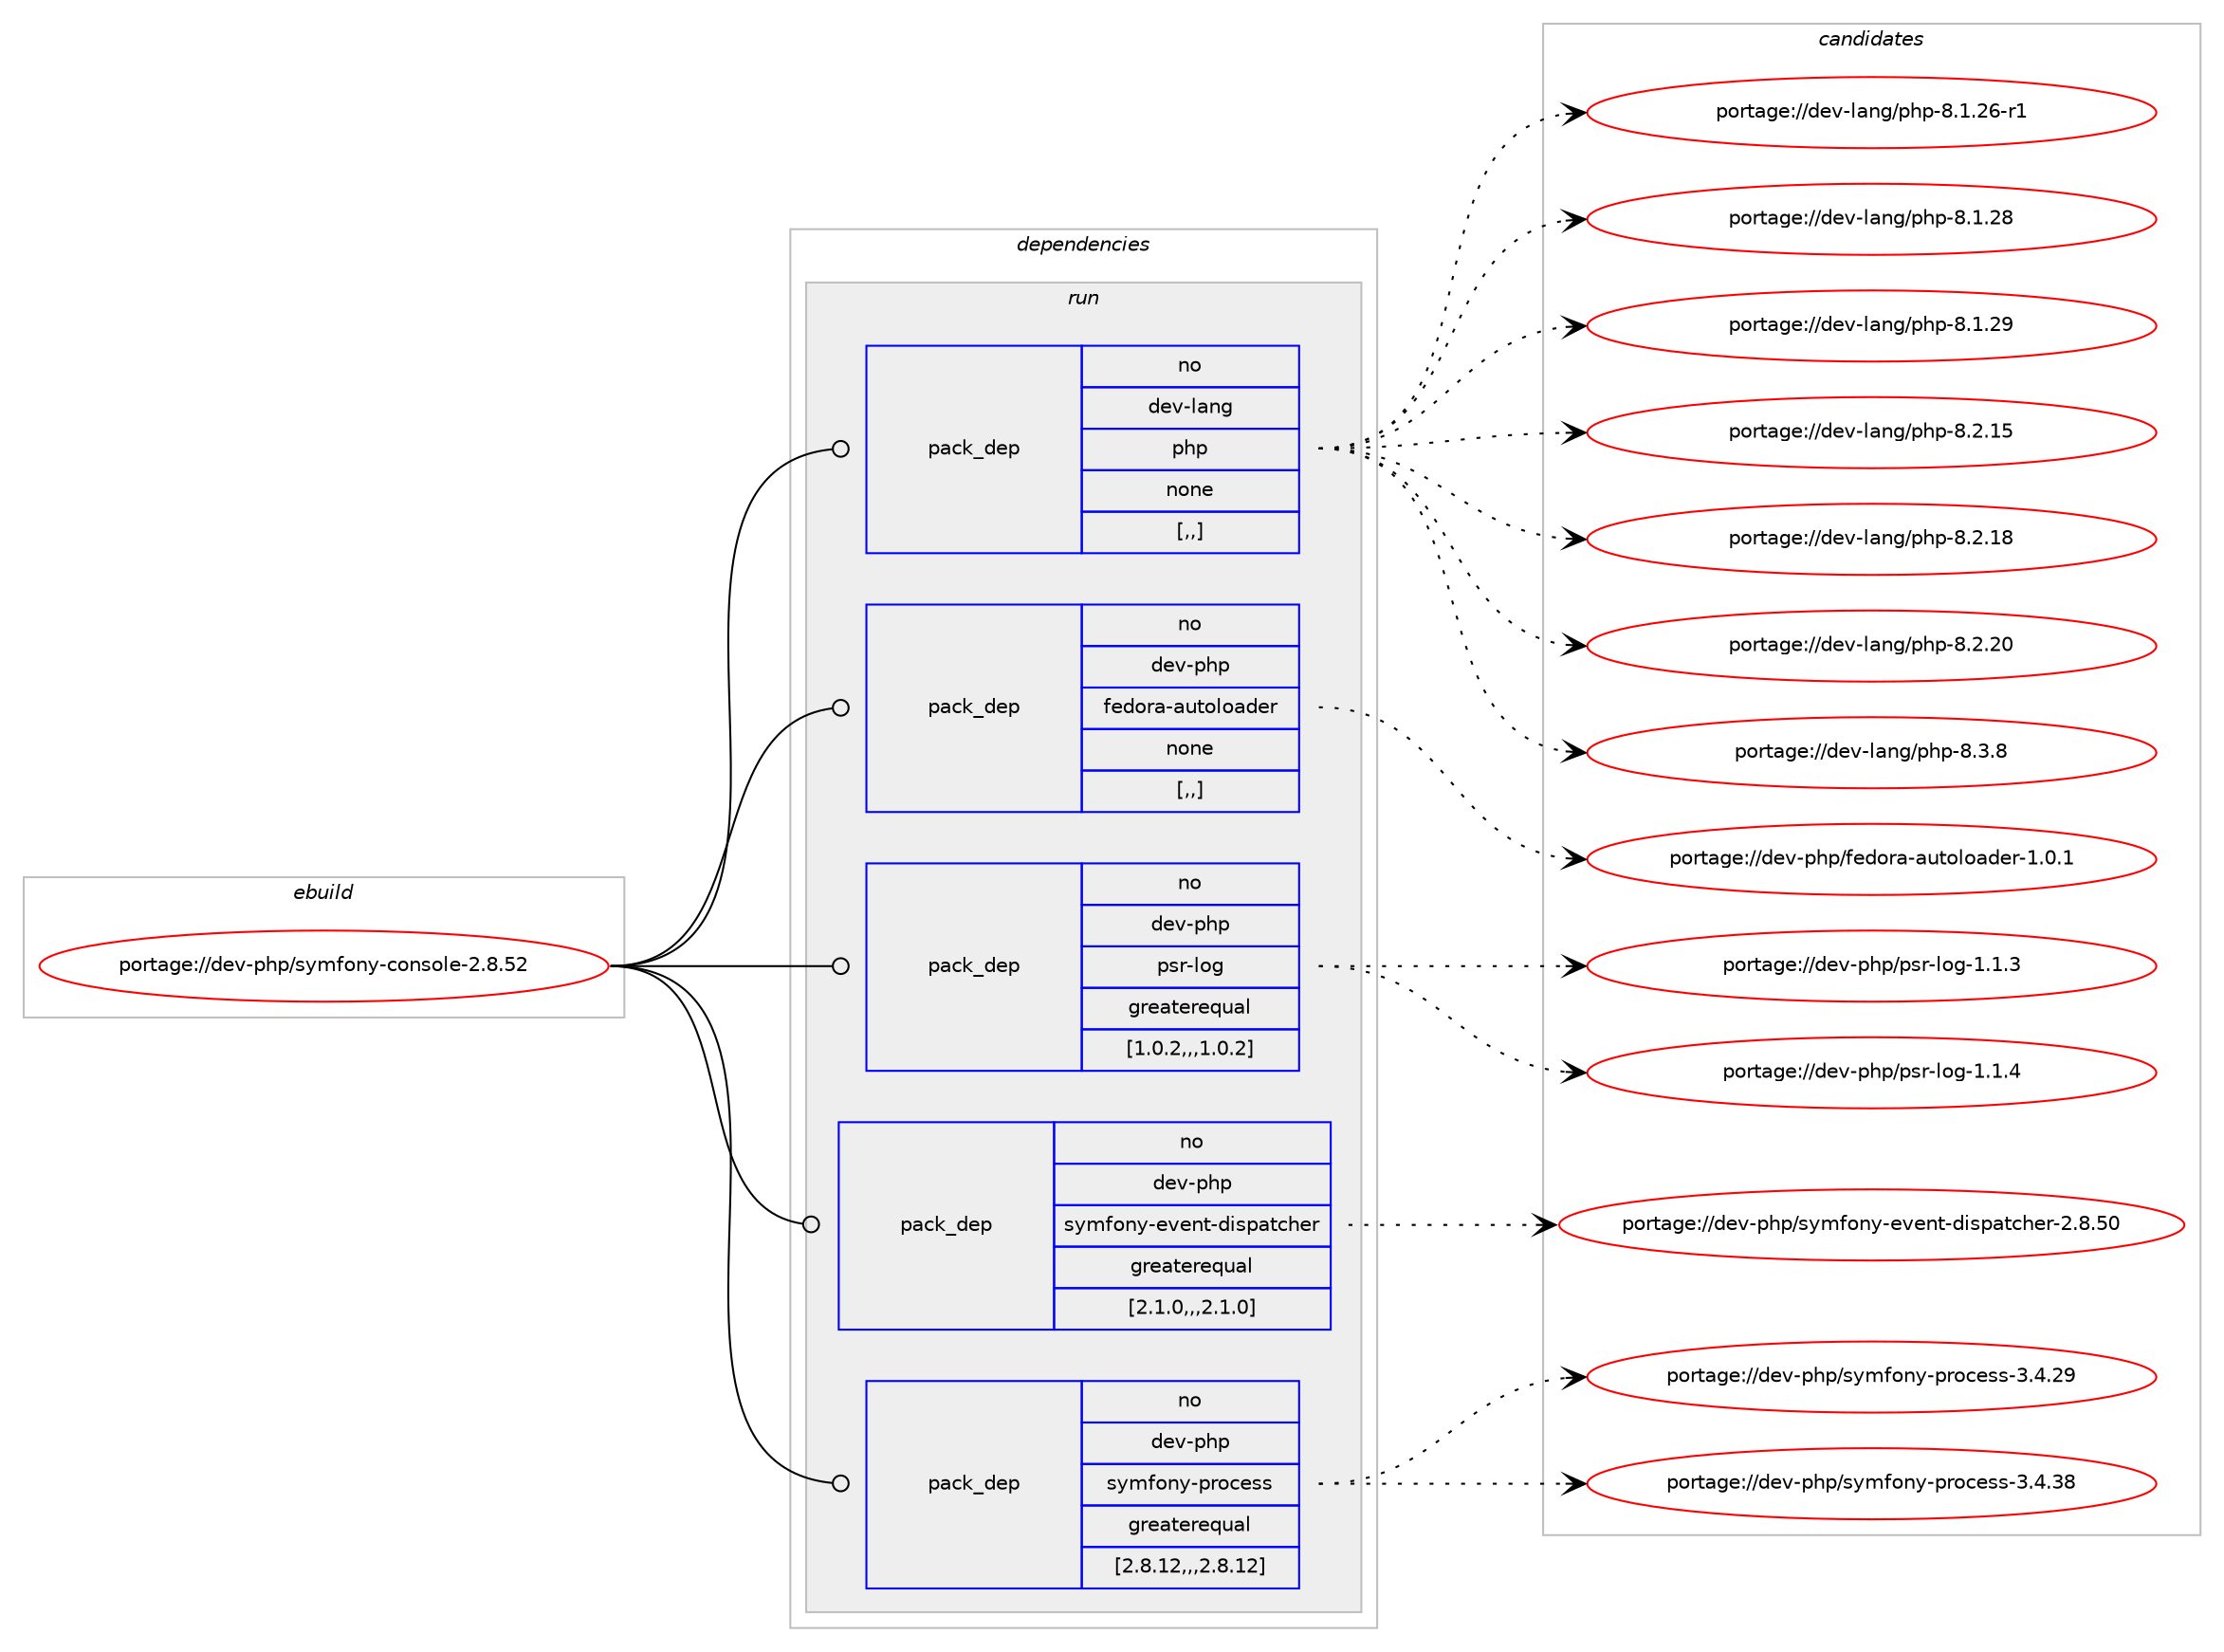 digraph prolog {

# *************
# Graph options
# *************

newrank=true;
concentrate=true;
compound=true;
graph [rankdir=LR,fontname=Helvetica,fontsize=10,ranksep=1.5];#, ranksep=2.5, nodesep=0.2];
edge  [arrowhead=vee];
node  [fontname=Helvetica,fontsize=10];

# **********
# The ebuild
# **********

subgraph cluster_leftcol {
color=gray;
rank=same;
label=<<i>ebuild</i>>;
id [label="portage://dev-php/symfony-console-2.8.52", color=red, width=4, href="../dev-php/symfony-console-2.8.52.svg"];
}

# ****************
# The dependencies
# ****************

subgraph cluster_midcol {
color=gray;
label=<<i>dependencies</i>>;
subgraph cluster_compile {
fillcolor="#eeeeee";
style=filled;
label=<<i>compile</i>>;
}
subgraph cluster_compileandrun {
fillcolor="#eeeeee";
style=filled;
label=<<i>compile and run</i>>;
}
subgraph cluster_run {
fillcolor="#eeeeee";
style=filled;
label=<<i>run</i>>;
subgraph pack106676 {
dependency137432 [label=<<TABLE BORDER="0" CELLBORDER="1" CELLSPACING="0" CELLPADDING="4" WIDTH="220"><TR><TD ROWSPAN="6" CELLPADDING="30">pack_dep</TD></TR><TR><TD WIDTH="110">no</TD></TR><TR><TD>dev-lang</TD></TR><TR><TD>php</TD></TR><TR><TD>none</TD></TR><TR><TD>[,,]</TD></TR></TABLE>>, shape=none, color=blue];
}
id:e -> dependency137432:w [weight=20,style="solid",arrowhead="odot"];
subgraph pack106677 {
dependency137433 [label=<<TABLE BORDER="0" CELLBORDER="1" CELLSPACING="0" CELLPADDING="4" WIDTH="220"><TR><TD ROWSPAN="6" CELLPADDING="30">pack_dep</TD></TR><TR><TD WIDTH="110">no</TD></TR><TR><TD>dev-php</TD></TR><TR><TD>fedora-autoloader</TD></TR><TR><TD>none</TD></TR><TR><TD>[,,]</TD></TR></TABLE>>, shape=none, color=blue];
}
id:e -> dependency137433:w [weight=20,style="solid",arrowhead="odot"];
subgraph pack106678 {
dependency137434 [label=<<TABLE BORDER="0" CELLBORDER="1" CELLSPACING="0" CELLPADDING="4" WIDTH="220"><TR><TD ROWSPAN="6" CELLPADDING="30">pack_dep</TD></TR><TR><TD WIDTH="110">no</TD></TR><TR><TD>dev-php</TD></TR><TR><TD>psr-log</TD></TR><TR><TD>greaterequal</TD></TR><TR><TD>[1.0.2,,,1.0.2]</TD></TR></TABLE>>, shape=none, color=blue];
}
id:e -> dependency137434:w [weight=20,style="solid",arrowhead="odot"];
subgraph pack106679 {
dependency137435 [label=<<TABLE BORDER="0" CELLBORDER="1" CELLSPACING="0" CELLPADDING="4" WIDTH="220"><TR><TD ROWSPAN="6" CELLPADDING="30">pack_dep</TD></TR><TR><TD WIDTH="110">no</TD></TR><TR><TD>dev-php</TD></TR><TR><TD>symfony-event-dispatcher</TD></TR><TR><TD>greaterequal</TD></TR><TR><TD>[2.1.0,,,2.1.0]</TD></TR></TABLE>>, shape=none, color=blue];
}
id:e -> dependency137435:w [weight=20,style="solid",arrowhead="odot"];
subgraph pack106680 {
dependency137436 [label=<<TABLE BORDER="0" CELLBORDER="1" CELLSPACING="0" CELLPADDING="4" WIDTH="220"><TR><TD ROWSPAN="6" CELLPADDING="30">pack_dep</TD></TR><TR><TD WIDTH="110">no</TD></TR><TR><TD>dev-php</TD></TR><TR><TD>symfony-process</TD></TR><TR><TD>greaterequal</TD></TR><TR><TD>[2.8.12,,,2.8.12]</TD></TR></TABLE>>, shape=none, color=blue];
}
id:e -> dependency137436:w [weight=20,style="solid",arrowhead="odot"];
}
}

# **************
# The candidates
# **************

subgraph cluster_choices {
rank=same;
color=gray;
label=<<i>candidates</i>>;

subgraph choice106676 {
color=black;
nodesep=1;
choice100101118451089711010347112104112455646494650544511449 [label="portage://dev-lang/php-8.1.26-r1", color=red, width=4,href="../dev-lang/php-8.1.26-r1.svg"];
choice10010111845108971101034711210411245564649465056 [label="portage://dev-lang/php-8.1.28", color=red, width=4,href="../dev-lang/php-8.1.28.svg"];
choice10010111845108971101034711210411245564649465057 [label="portage://dev-lang/php-8.1.29", color=red, width=4,href="../dev-lang/php-8.1.29.svg"];
choice10010111845108971101034711210411245564650464953 [label="portage://dev-lang/php-8.2.15", color=red, width=4,href="../dev-lang/php-8.2.15.svg"];
choice10010111845108971101034711210411245564650464956 [label="portage://dev-lang/php-8.2.18", color=red, width=4,href="../dev-lang/php-8.2.18.svg"];
choice10010111845108971101034711210411245564650465048 [label="portage://dev-lang/php-8.2.20", color=red, width=4,href="../dev-lang/php-8.2.20.svg"];
choice100101118451089711010347112104112455646514656 [label="portage://dev-lang/php-8.3.8", color=red, width=4,href="../dev-lang/php-8.3.8.svg"];
dependency137432:e -> choice100101118451089711010347112104112455646494650544511449:w [style=dotted,weight="100"];
dependency137432:e -> choice10010111845108971101034711210411245564649465056:w [style=dotted,weight="100"];
dependency137432:e -> choice10010111845108971101034711210411245564649465057:w [style=dotted,weight="100"];
dependency137432:e -> choice10010111845108971101034711210411245564650464953:w [style=dotted,weight="100"];
dependency137432:e -> choice10010111845108971101034711210411245564650464956:w [style=dotted,weight="100"];
dependency137432:e -> choice10010111845108971101034711210411245564650465048:w [style=dotted,weight="100"];
dependency137432:e -> choice100101118451089711010347112104112455646514656:w [style=dotted,weight="100"];
}
subgraph choice106677 {
color=black;
nodesep=1;
choice100101118451121041124710210110011111497459711711611110811197100101114454946484649 [label="portage://dev-php/fedora-autoloader-1.0.1", color=red, width=4,href="../dev-php/fedora-autoloader-1.0.1.svg"];
dependency137433:e -> choice100101118451121041124710210110011111497459711711611110811197100101114454946484649:w [style=dotted,weight="100"];
}
subgraph choice106678 {
color=black;
nodesep=1;
choice100101118451121041124711211511445108111103454946494651 [label="portage://dev-php/psr-log-1.1.3", color=red, width=4,href="../dev-php/psr-log-1.1.3.svg"];
choice100101118451121041124711211511445108111103454946494652 [label="portage://dev-php/psr-log-1.1.4", color=red, width=4,href="../dev-php/psr-log-1.1.4.svg"];
dependency137434:e -> choice100101118451121041124711211511445108111103454946494651:w [style=dotted,weight="100"];
dependency137434:e -> choice100101118451121041124711211511445108111103454946494652:w [style=dotted,weight="100"];
}
subgraph choice106679 {
color=black;
nodesep=1;
choice10010111845112104112471151211091021111101214510111810111011645100105115112971169910410111445504656465348 [label="portage://dev-php/symfony-event-dispatcher-2.8.50", color=red, width=4,href="../dev-php/symfony-event-dispatcher-2.8.50.svg"];
dependency137435:e -> choice10010111845112104112471151211091021111101214510111810111011645100105115112971169910410111445504656465348:w [style=dotted,weight="100"];
}
subgraph choice106680 {
color=black;
nodesep=1;
choice1001011184511210411247115121109102111110121451121141119910111511545514652465057 [label="portage://dev-php/symfony-process-3.4.29", color=red, width=4,href="../dev-php/symfony-process-3.4.29.svg"];
choice1001011184511210411247115121109102111110121451121141119910111511545514652465156 [label="portage://dev-php/symfony-process-3.4.38", color=red, width=4,href="../dev-php/symfony-process-3.4.38.svg"];
dependency137436:e -> choice1001011184511210411247115121109102111110121451121141119910111511545514652465057:w [style=dotted,weight="100"];
dependency137436:e -> choice1001011184511210411247115121109102111110121451121141119910111511545514652465156:w [style=dotted,weight="100"];
}
}

}
